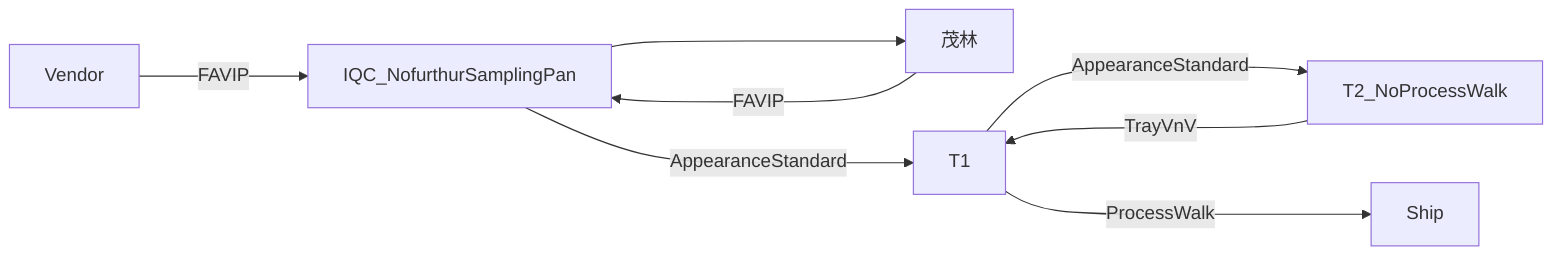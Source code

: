 flowchart LR
Vendor --->|FAVIP|IQC_NofurthurSamplingPan ---> 茂林 --->|FAVIP|IQC_NofurthurSamplingPan --->|AppearanceStandard|T1 ---> |AppearanceStandard|T2_NoProcessWalk ---> |TrayVnV|T1 ---> |ProcessWalk|Ship